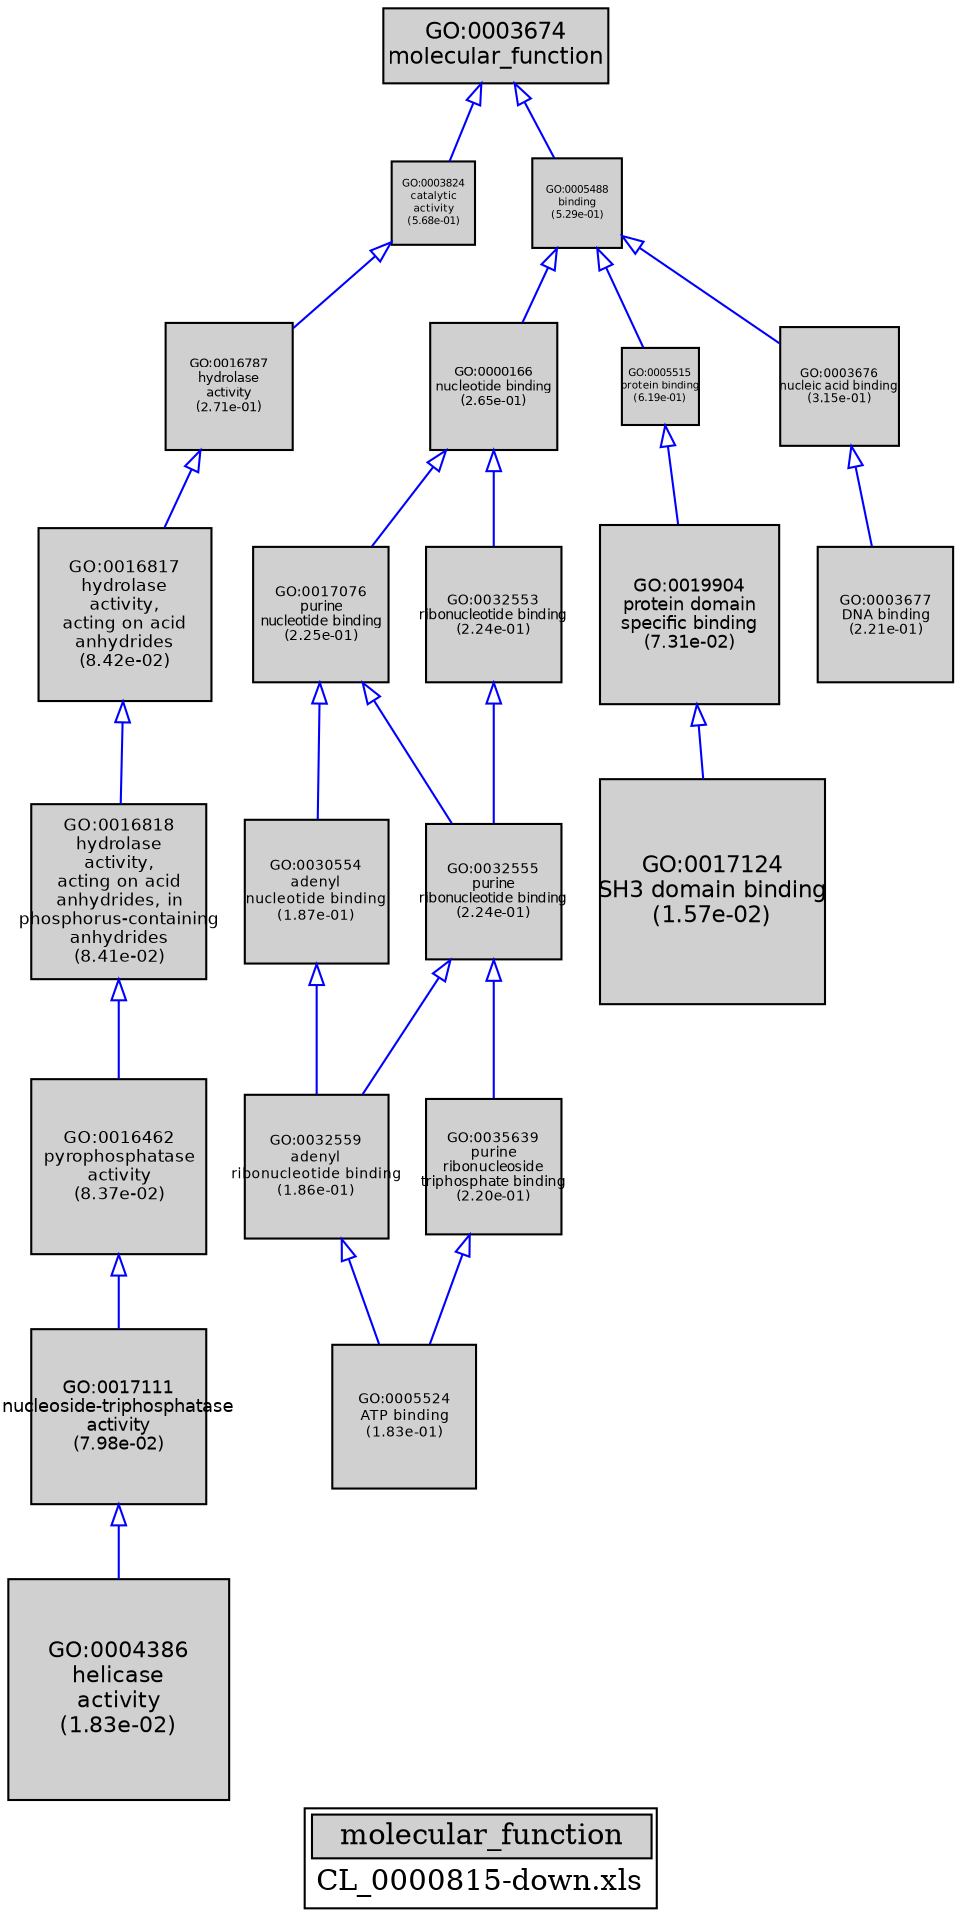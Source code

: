 digraph "molecular_function" {
graph [ bgcolor = "#FFFFFF", label = <<TABLE COLOR="black" BGCOLOR="white"><TR><TD COLSPAN="2" BGCOLOR="#D0D0D0"><FONT COLOR="black">molecular_function</FONT></TD></TR><TR><TD BORDER="0">CL_0000815-down.xls</TD></TR></TABLE>> ];
node [ fontname = "Helvetica" ];

subgraph "nodes" {

node [ style = "filled", fixedsize = "true", width = 1, shape = "box", fontsize = 9, fillcolor = "#D0D0D0", fontcolor = "black", color = "black" ];

"GO:0017076" [ URL = "#GO:0017076", label = <<TABLE BORDER="0"><TR><TD>GO:0017076<BR/>purine<BR/>nucleotide binding<BR/>(2.25e-01)</TD></TR></TABLE>>, width = 0.902849448466, shape = "box", fontsize = 6.50051602895, height = 0.902849448466 ];
"GO:0004386" [ URL = "#GO:0004386", label = <<TABLE BORDER="0"><TR><TD>GO:0004386<BR/>helicase<BR/>activity<BR/>(1.83e-02)</TD></TR></TABLE>>, width = 1.47259934594, shape = "box", fontsize = 10.6027152908, height = 1.47259934594 ];
"GO:0000166" [ URL = "#GO:0000166", label = <<TABLE BORDER="0"><TR><TD>GO:0000166<BR/>nucleotide binding<BR/>(2.65e-01)</TD></TR></TABLE>>, width = 0.852602463171, shape = "box", fontsize = 6.13873773483, height = 0.852602463171 ];
"GO:0003677" [ URL = "#GO:0003677", label = <<TABLE BORDER="0"><TR><TD>GO:0003677<BR/>DNA binding<BR/>(2.21e-01)</TD></TR></TABLE>>, width = 0.90749235057, shape = "box", fontsize = 6.5339449241, height = 0.90749235057 ];
"GO:0030554" [ URL = "#GO:0030554", label = <<TABLE BORDER="0"><TR><TD>GO:0030554<BR/>adenyl<BR/>nucleotide binding<BR/>(1.87e-01)</TD></TR></TABLE>>, width = 0.956455024835, shape = "box", fontsize = 6.88647617881, height = 0.956455024835 ];
"GO:0005524" [ URL = "#GO:0005524", label = <<TABLE BORDER="0"><TR><TD>GO:0005524<BR/>ATP binding<BR/>(1.83e-01)</TD></TR></TABLE>>, width = 0.96223923603, shape = "box", fontsize = 6.92812249942, height = 0.96223923603 ];
"GO:0016818" [ URL = "#GO:0016818", label = <<TABLE BORDER="0"><TR><TD>GO:0016818<BR/>hydrolase<BR/>activity,<BR/>acting on acid<BR/>anhydrides, in<BR/>phosphorus-containing<BR/>anhydrides<BR/>(8.41e-02)</TD></TR></TABLE>>, width = 1.15988505609, shape = "box", fontsize = 8.35117240382, height = 1.15988505609 ];
"GO:0017124" [ URL = "#GO:0017124", label = <<TABLE BORDER="0"><TR><TD>GO:0017124<BR/>SH3 domain binding<BR/>(1.57e-02)</TD></TR></TABLE>>, width = 1.5, shape = "box", fontsize = 10.8, height = 1.5 ];
"GO:0003674" [ URL = "#GO:0003674", label = <<TABLE BORDER="0"><TR><TD>GO:0003674<BR/>molecular_function</TD></TR></TABLE>>, width = 1.5, shape = "box", fontsize = 10.8 ];
"GO:0035639" [ URL = "#GO:0035639", label = <<TABLE BORDER="0"><TR><TD>GO:0035639<BR/>purine<BR/>ribonucleoside<BR/>triphosphate binding<BR/>(2.20e-01)</TD></TR></TABLE>>, width = 0.909269009327, shape = "box", fontsize = 6.54673686715, height = 0.909269009327 ];
"GO:0005515" [ URL = "#GO:0005515", label = <<TABLE BORDER="0"><TR><TD>GO:0005515<BR/>protein binding<BR/>(6.19e-01)</TD></TR></TABLE>>, width = 0.518555245839, shape = "box", fontsize = 5.0, height = 0.518555245839 ];
"GO:0019904" [ URL = "#GO:0019904", label = <<TABLE BORDER="0"><TR><TD>GO:0019904<BR/>protein domain<BR/>specific binding<BR/>(7.31e-02)</TD></TR></TABLE>>, width = 1.19191932112, shape = "box", fontsize = 8.58181911203, height = 1.19191932112 ];
"GO:0016787" [ URL = "#GO:0016787", label = <<TABLE BORDER="0"><TR><TD>GO:0016787<BR/>hydrolase<BR/>activity<BR/>(2.71e-01)</TD></TR></TABLE>>, width = 0.844604362667, shape = "box", fontsize = 6.08115141121, height = 0.844604362667 ];
"GO:0016817" [ URL = "#GO:0016817", label = <<TABLE BORDER="0"><TR><TD>GO:0016817<BR/>hydrolase<BR/>activity,<BR/>acting on acid<BR/>anhydrides<BR/>(8.42e-02)</TD></TR></TABLE>>, width = 1.15952552892, shape = "box", fontsize = 8.34858380821, height = 1.15952552892 ];
"GO:0032553" [ URL = "#GO:0032553", label = <<TABLE BORDER="0"><TR><TD>GO:0032553<BR/>ribonucleotide binding<BR/>(2.24e-01)</TD></TR></TABLE>>, width = 0.903805228591, shape = "box", fontsize = 6.50739764586, height = 0.903805228591 ];
"GO:0003676" [ URL = "#GO:0003676", label = <<TABLE BORDER="0"><TR><TD>GO:0003676<BR/>nucleic acid binding<BR/>(3.15e-01)</TD></TR></TABLE>>, width = 0.795925906896, shape = "box", fontsize = 5.73066652965, height = 0.795925906896 ];
"GO:0016462" [ URL = "#GO:0016462", label = <<TABLE BORDER="0"><TR><TD>GO:0016462<BR/>pyrophosphatase<BR/>activity<BR/>(8.37e-02)</TD></TR></TABLE>>, width = 1.1609664675, shape = "box", fontsize = 8.35895856598, height = 1.1609664675 ];
"GO:0003824" [ URL = "#GO:0003824", label = <<TABLE BORDER="0"><TR><TD>GO:0003824<BR/>catalytic<BR/>activity<BR/>(5.68e-01)</TD></TR></TABLE>>, width = 0.56131581627, shape = "box", fontsize = 5.0, height = 0.56131581627 ];
"GO:0017111" [ URL = "#GO:0017111", label = <<TABLE BORDER="0"><TR><TD>GO:0017111<BR/>nucleoside-triphosphatase<BR/>activity<BR/>(7.98e-02)</TD></TR></TABLE>>, width = 1.17202225361, shape = "box", fontsize = 8.43856022602, height = 1.17202225361 ];
"GO:0032555" [ URL = "#GO:0032555", label = <<TABLE BORDER="0"><TR><TD>GO:0032555<BR/>purine<BR/>ribonucleotide binding<BR/>(2.24e-01)</TD></TR></TABLE>>, width = 0.903964767869, shape = "box", fontsize = 6.50854632866, height = 0.903964767869 ];
"GO:0005488" [ URL = "#GO:0005488", label = <<TABLE BORDER="0"><TR><TD>GO:0005488<BR/>binding<BR/>(5.29e-01)</TD></TR></TABLE>>, width = 0.594239387184, shape = "box", fontsize = 5.0, height = 0.594239387184 ];
"GO:0032559" [ URL = "#GO:0032559", label = <<TABLE BORDER="0"><TR><TD>GO:0032559<BR/>adenyl<BR/>ribonucleotide binding<BR/>(1.86e-01)</TD></TR></TABLE>>, width = 0.957752632392, shape = "box", fontsize = 6.89581895322, height = 0.957752632392 ];
}
subgraph "edges" {


edge [ dir = "back", weight = 1 ];
subgraph "regulates" {


edge [ color = "cyan", arrowtail = "none" ];
subgraph "positive" {


edge [ color = "green", arrowtail = "vee" ];
}
subgraph "negative" {


edge [ color = "red", arrowtail = "tee" ];
}
}
subgraph "part_of" {


edge [ color = "purple", arrowtail = "diamond", weight = 2.5 ];
}
subgraph "is_a" {


edge [ color = "blue", arrowtail = "empty", weight = 5.0 ];
"GO:0032553" -> "GO:0032555";
"GO:0032555" -> "GO:0032559";
"GO:0032555" -> "GO:0035639";
"GO:0017076" -> "GO:0030554";
"GO:0003674" -> "GO:0003824";
"GO:0000166" -> "GO:0032553";
"GO:0003824" -> "GO:0016787";
"GO:0000166" -> "GO:0017076";
"GO:0019904" -> "GO:0017124";
"GO:0035639" -> "GO:0005524";
"GO:0005488" -> "GO:0003676";
"GO:0003676" -> "GO:0003677";
"GO:0017076" -> "GO:0032555";
"GO:0005488" -> "GO:0000166";
"GO:0005515" -> "GO:0019904";
"GO:0005488" -> "GO:0005515";
"GO:0016818" -> "GO:0016462";
"GO:0030554" -> "GO:0032559";
"GO:0003674" -> "GO:0005488";
"GO:0016462" -> "GO:0017111";
"GO:0017111" -> "GO:0004386";
"GO:0016817" -> "GO:0016818";
"GO:0032559" -> "GO:0005524";
"GO:0016787" -> "GO:0016817";
}
}
}
